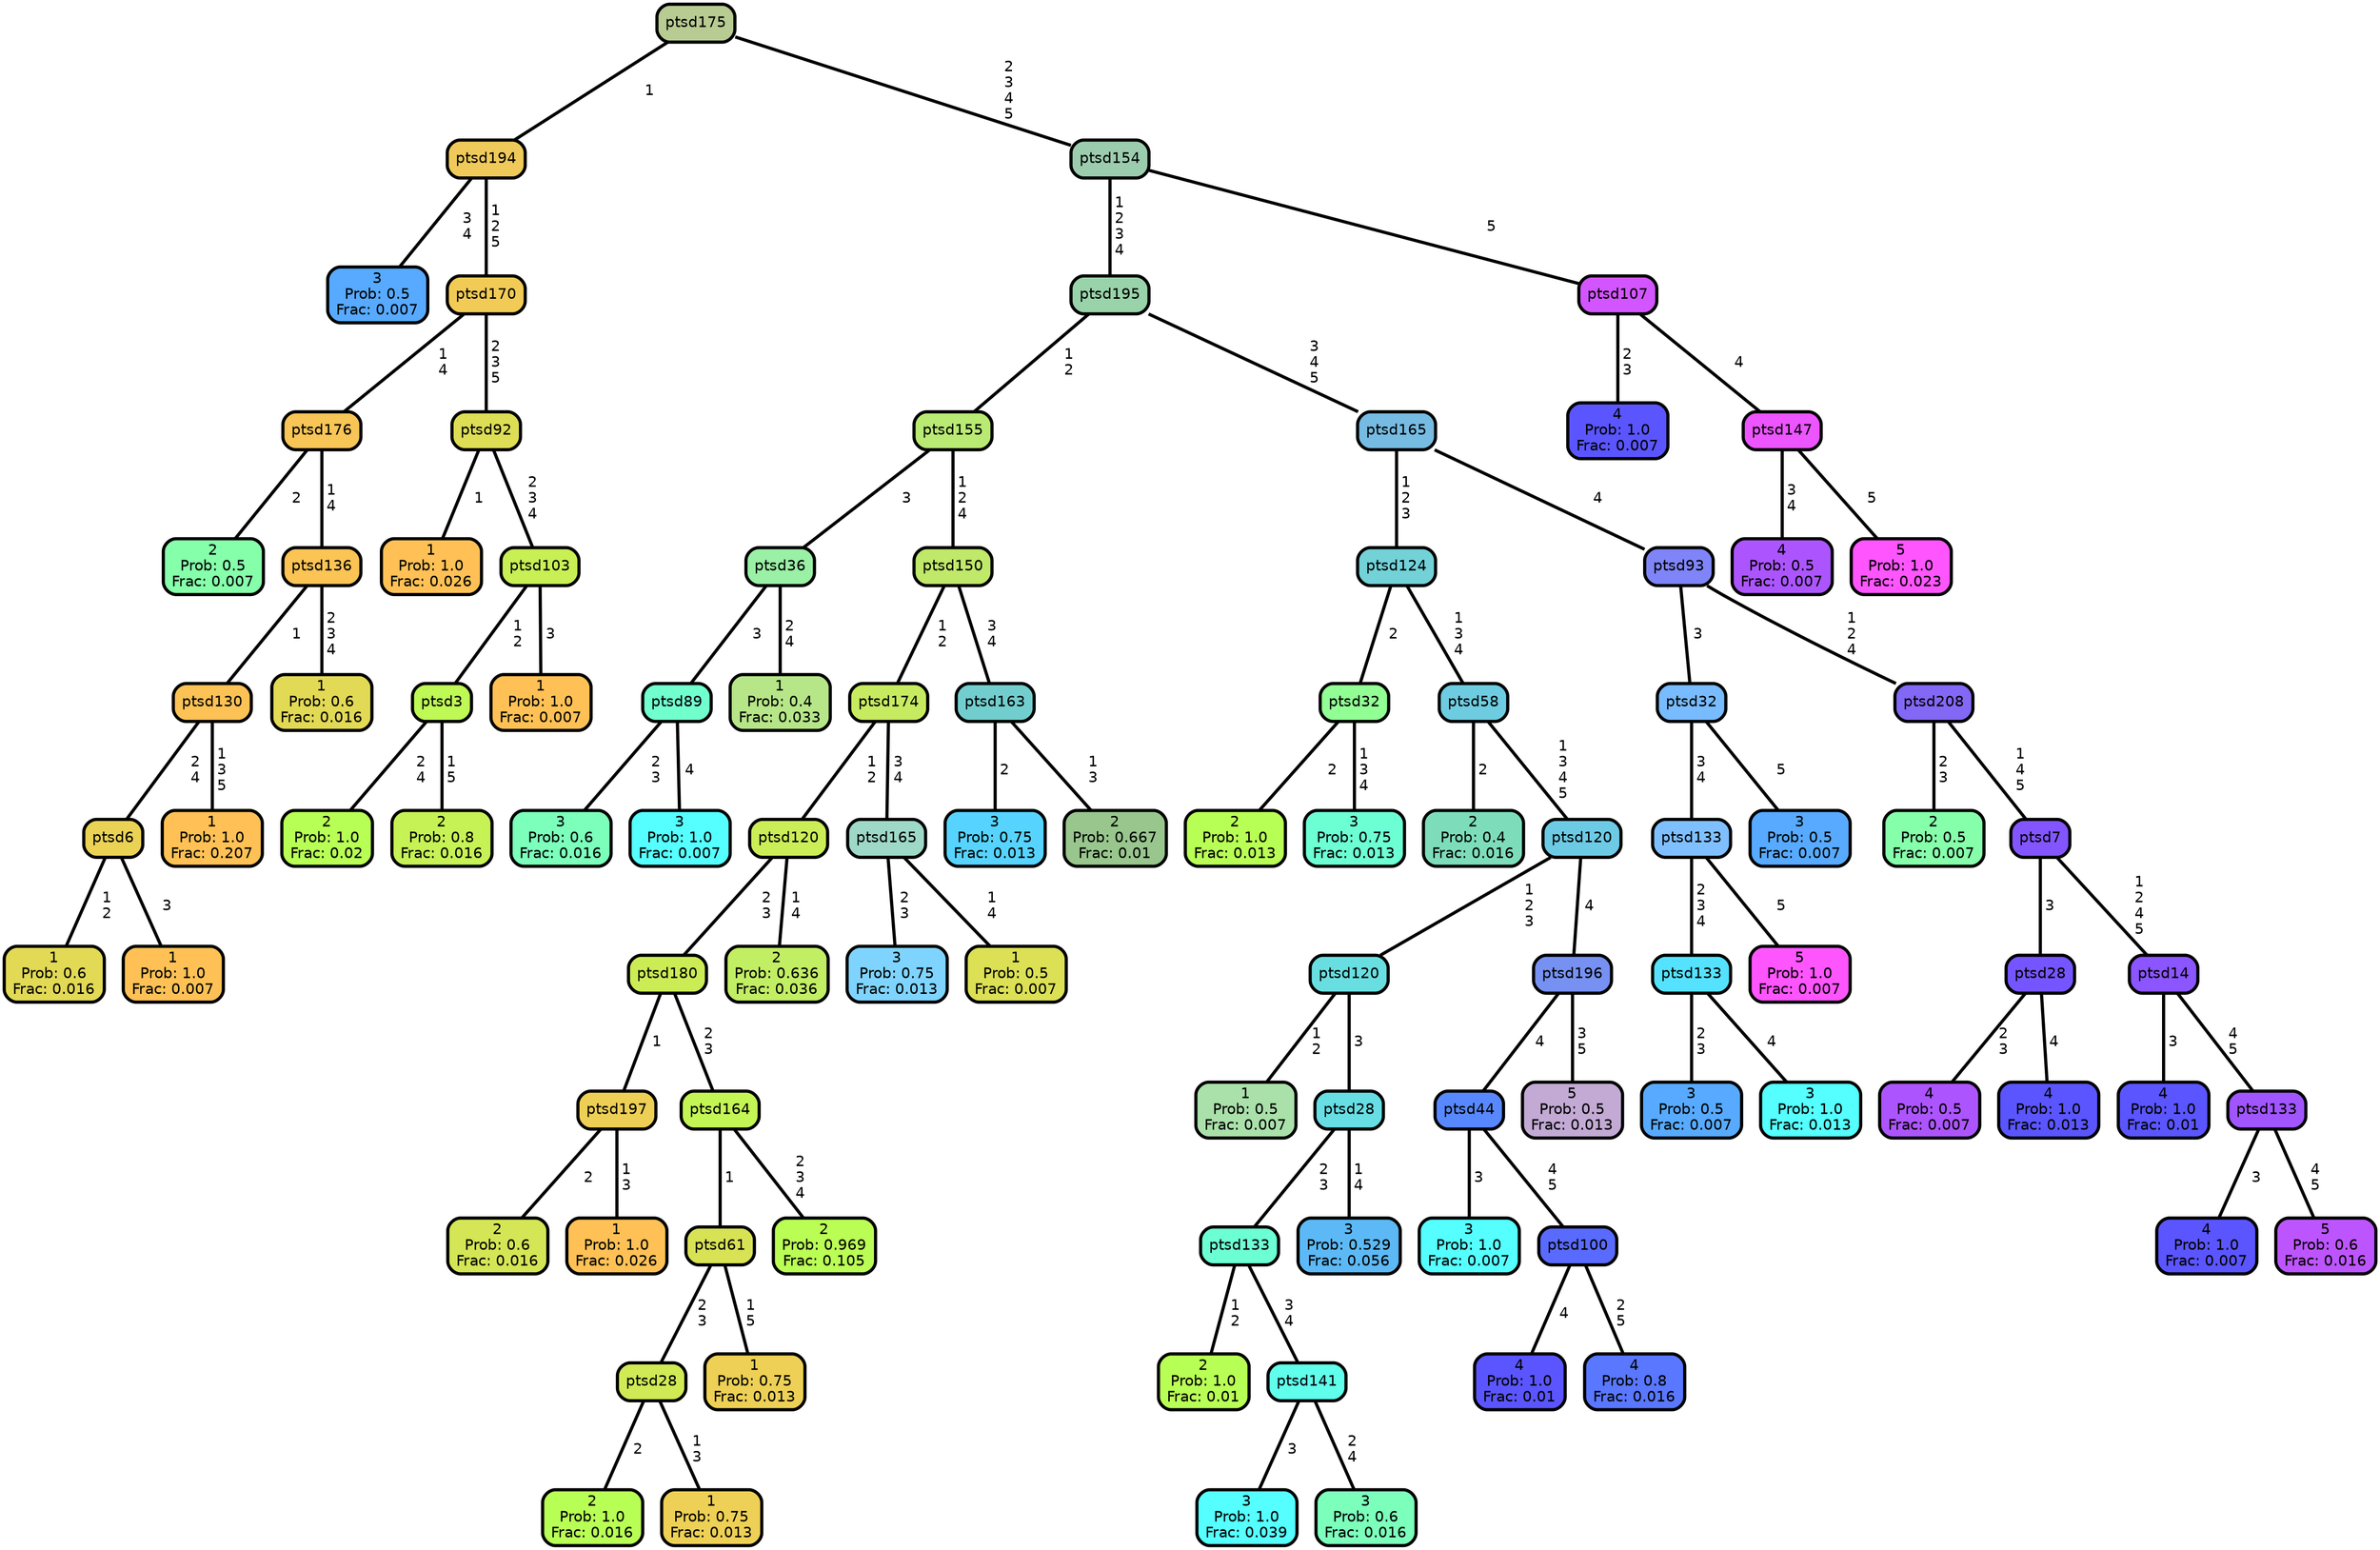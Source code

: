 graph Tree {
node [shape=box, style="filled, rounded",color="black",penwidth="3",fontcolor="black",                 fontname=helvetica] ;
graph [ranksep="0 equally", splines=straight,                 bgcolor=transparent, dpi=60] ;
edge [fontname=helvetica, color=black] ;
0 [label="3
Prob: 0.5
Frac: 0.007", fillcolor="#57aaff"] ;
1 [label="ptsd194",href=".//ptsd194.svg", fillcolor="#efca5a"] ;
2 [label="2
Prob: 0.5
Frac: 0.007", fillcolor="#86ffaa"] ;
3 [label="ptsd176",href=".//ptsd176.svg", fillcolor="#f8c557"] ;
4 [label="1
Prob: 0.6
Frac: 0.016", fillcolor="#e2d955"] ;
5 [label="ptsd6",href=".//ptsd6.svg", fillcolor="#ead255"] ;
6 [label="1
Prob: 1.0
Frac: 0.007", fillcolor="#ffc155"] ;
7 [label="ptsd130",href=".//ptsd130.svg", fillcolor="#fcc255"] ;
8 [label="1
Prob: 1.0
Frac: 0.207", fillcolor="#ffc155"] ;
9 [label="ptsd136",href=".//ptsd136.svg", fillcolor="#fbc455"] ;
10 [label="1
Prob: 0.6
Frac: 0.016", fillcolor="#e2d955"] ;
11 [label="ptsd170",href=".//ptsd170.svg", fillcolor="#f2cb56"] ;
12 [label="1
Prob: 1.0
Frac: 0.026", fillcolor="#ffc155"] ;
13 [label="ptsd92",href=".//ptsd92.svg", fillcolor="#ddde55"] ;
14 [label="2
Prob: 1.0
Frac: 0.02", fillcolor="#b8ff55"] ;
15 [label="ptsd3",href=".//ptsd3.svg", fillcolor="#bef955"] ;
16 [label="2
Prob: 0.8
Frac: 0.016", fillcolor="#c6f255"] ;
17 [label="ptsd103",href=".//ptsd103.svg", fillcolor="#c8f055"] ;
18 [label="1
Prob: 1.0
Frac: 0.007", fillcolor="#ffc155"] ;
19 [label="ptsd175",href=".//ptsd175.svg", fillcolor="#b7cb92"] ;
20 [label="3
Prob: 0.6
Frac: 0.016", fillcolor="#7cffbb"] ;
21 [label="ptsd89",href=".//ptsd89.svg", fillcolor="#71ffce"] ;
22 [label="3
Prob: 1.0
Frac: 0.007", fillcolor="#55ffff"] ;
23 [label="ptsd36",href=".//ptsd36.svg", fillcolor="#9af0a5"] ;
24 [label="1
Prob: 0.4
Frac: 0.033", fillcolor="#b6e688"] ;
25 [label="ptsd155",href=".//ptsd155.svg", fillcolor="#b9ea73"] ;
26 [label="2
Prob: 0.6
Frac: 0.016", fillcolor="#d4e655"] ;
27 [label="ptsd197",href=".//ptsd197.svg", fillcolor="#eecf55"] ;
28 [label="1
Prob: 1.0
Frac: 0.026", fillcolor="#ffc155"] ;
29 [label="ptsd180",href=".//ptsd180.svg", fillcolor="#ccec55"] ;
30 [label="2
Prob: 1.0
Frac: 0.016", fillcolor="#b8ff55"] ;
31 [label="ptsd28",href=".//ptsd28.svg", fillcolor="#cfea55"] ;
32 [label="1
Prob: 0.75
Frac: 0.013", fillcolor="#edd055"] ;
33 [label="ptsd61",href=".//ptsd61.svg", fillcolor="#d8e255"] ;
34 [label="1
Prob: 0.75
Frac: 0.013", fillcolor="#edd055"] ;
35 [label="ptsd164",href=".//ptsd164.svg", fillcolor="#c3f555"] ;
36 [label="2
Prob: 0.969
Frac: 0.105", fillcolor="#bafd55"] ;
37 [label="ptsd120",href=".//ptsd120.svg", fillcolor="#cbed57"] ;
38 [label="2
Prob: 0.636
Frac: 0.036", fillcolor="#c2ee64"] ;
39 [label="ptsd174",href=".//ptsd174.svg", fillcolor="#c7eb60"] ;
40 [label="3
Prob: 0.75
Frac: 0.013", fillcolor="#7fd4ff"] ;
41 [label="ptsd165",href=".//ptsd165.svg", fillcolor="#9ed8c6"] ;
42 [label="1
Prob: 0.5
Frac: 0.007", fillcolor="#dbe055"] ;
43 [label="ptsd150",href=".//ptsd150.svg", fillcolor="#c0e869"] ;
44 [label="3
Prob: 0.75
Frac: 0.013", fillcolor="#56d4ff"] ;
45 [label="ptsd163",href=".//ptsd163.svg", fillcolor="#72cece"] ;
46 [label="2
Prob: 0.667
Frac: 0.01", fillcolor="#98c68d"] ;
47 [label="ptsd195",href=".//ptsd195.svg", fillcolor="#99d3a9"] ;
48 [label="2
Prob: 1.0
Frac: 0.013", fillcolor="#b8ff55"] ;
49 [label="ptsd32",href=".//ptsd32.svg", fillcolor="#92ff94"] ;
50 [label="3
Prob: 0.75
Frac: 0.013", fillcolor="#6dffd4"] ;
51 [label="ptsd124",href=".//ptsd124.svg", fillcolor="#72d2d8"] ;
52 [label="2
Prob: 0.4
Frac: 0.016", fillcolor="#7dddbb"] ;
53 [label="ptsd58",href=".//ptsd58.svg", fillcolor="#6ecce1"] ;
54 [label="1
Prob: 0.5
Frac: 0.007", fillcolor="#aae0aa"] ;
55 [label="ptsd120",href=".//ptsd120.svg", fillcolor="#69dee0"] ;
56 [label="2
Prob: 1.0
Frac: 0.01", fillcolor="#b8ff55"] ;
57 [label="ptsd133",href=".//ptsd133.svg", fillcolor="#6dffd4"] ;
58 [label="3
Prob: 1.0
Frac: 0.039", fillcolor="#55ffff"] ;
59 [label="ptsd141",href=".//ptsd141.svg", fillcolor="#60ffeb"] ;
60 [label="3
Prob: 0.6
Frac: 0.016", fillcolor="#7cffbb"] ;
61 [label="ptsd28",href=".//ptsd28.svg", fillcolor="#66dee3"] ;
62 [label="3
Prob: 0.529
Frac: 0.056", fillcolor="#5cb9f5"] ;
63 [label="ptsd120",href=".//ptsd120.svg", fillcolor="#6dcae5"] ;
64 [label="3
Prob: 1.0
Frac: 0.007", fillcolor="#55ffff"] ;
65 [label="ptsd44",href=".//ptsd44.svg", fillcolor="#5888ff"] ;
66 [label="4
Prob: 1.0
Frac: 0.01", fillcolor="#5a55ff"] ;
67 [label="ptsd100",href=".//ptsd100.svg", fillcolor="#596aff"] ;
68 [label="4
Prob: 0.8
Frac: 0.016", fillcolor="#5977ff"] ;
69 [label="ptsd196",href=".//ptsd196.svg", fillcolor="#7691f2"] ;
70 [label="5
Prob: 0.5
Frac: 0.013", fillcolor="#c2aad4"] ;
71 [label="ptsd165",href=".//ptsd165.svg", fillcolor="#76bbe2"] ;
72 [label="3
Prob: 0.5
Frac: 0.007", fillcolor="#57aaff"] ;
73 [label="ptsd133",href=".//ptsd133.svg", fillcolor="#55e2ff"] ;
74 [label="3
Prob: 1.0
Frac: 0.013", fillcolor="#55ffff"] ;
75 [label="ptsd133",href=".//ptsd133.svg", fillcolor="#80bfff"] ;
76 [label="5
Prob: 1.0
Frac: 0.007", fillcolor="#ff55ff"] ;
77 [label="ptsd32",href=".//ptsd32.svg", fillcolor="#78bbff"] ;
78 [label="3
Prob: 0.5
Frac: 0.007", fillcolor="#57aaff"] ;
79 [label="ptsd93",href=".//ptsd93.svg", fillcolor="#7f85f8"] ;
80 [label="2
Prob: 0.5
Frac: 0.007", fillcolor="#86ffaa"] ;
81 [label="ptsd208",href=".//ptsd208.svg", fillcolor="#8367f5"] ;
82 [label="4
Prob: 0.5
Frac: 0.007", fillcolor="#ac55ff"] ;
83 [label="ptsd28",href=".//ptsd28.svg", fillcolor="#7555ff"] ;
84 [label="4
Prob: 1.0
Frac: 0.013", fillcolor="#5a55ff"] ;
85 [label="ptsd7",href=".//ptsd7.svg", fillcolor="#8355ff"] ;
86 [label="4
Prob: 1.0
Frac: 0.01", fillcolor="#5a55ff"] ;
87 [label="ptsd14",href=".//ptsd14.svg", fillcolor="#8b55ff"] ;
88 [label="4
Prob: 1.0
Frac: 0.007", fillcolor="#5a55ff"] ;
89 [label="ptsd133",href=".//ptsd133.svg", fillcolor="#a055ff"] ;
90 [label="5
Prob: 0.6
Frac: 0.016", fillcolor="#bd55ff"] ;
91 [label="ptsd154",href=".//ptsd154.svg", fillcolor="#9cccae"] ;
92 [label="4
Prob: 1.0
Frac: 0.007", fillcolor="#5a55ff"] ;
93 [label="ptsd107",href=".//ptsd107.svg", fillcolor="#d255ff"] ;
94 [label="4
Prob: 0.5
Frac: 0.007", fillcolor="#ac55ff"] ;
95 [label="ptsd147",href=".//ptsd147.svg", fillcolor="#ec55ff"] ;
96 [label="5
Prob: 1.0
Frac: 0.023", fillcolor="#ff55ff"] ;
1 -- 0 [label=" 3\n 4",penwidth=3] ;
1 -- 11 [label=" 1\n 2\n 5",penwidth=3] ;
3 -- 2 [label=" 2",penwidth=3] ;
3 -- 9 [label=" 1\n 4",penwidth=3] ;
5 -- 4 [label=" 1\n 2",penwidth=3] ;
5 -- 6 [label=" 3",penwidth=3] ;
7 -- 5 [label=" 2\n 4",penwidth=3] ;
7 -- 8 [label=" 1\n 3\n 5",penwidth=3] ;
9 -- 7 [label=" 1",penwidth=3] ;
9 -- 10 [label=" 2\n 3\n 4",penwidth=3] ;
11 -- 3 [label=" 1\n 4",penwidth=3] ;
11 -- 13 [label=" 2\n 3\n 5",penwidth=3] ;
13 -- 12 [label=" 1",penwidth=3] ;
13 -- 17 [label=" 2\n 3\n 4",penwidth=3] ;
15 -- 14 [label=" 2\n 4",penwidth=3] ;
15 -- 16 [label=" 1\n 5",penwidth=3] ;
17 -- 15 [label=" 1\n 2",penwidth=3] ;
17 -- 18 [label=" 3",penwidth=3] ;
19 -- 1 [label=" 1",penwidth=3] ;
19 -- 91 [label=" 2\n 3\n 4\n 5",penwidth=3] ;
21 -- 20 [label=" 2\n 3",penwidth=3] ;
21 -- 22 [label=" 4",penwidth=3] ;
23 -- 21 [label=" 3",penwidth=3] ;
23 -- 24 [label=" 2\n 4",penwidth=3] ;
25 -- 23 [label=" 3",penwidth=3] ;
25 -- 43 [label=" 1\n 2\n 4",penwidth=3] ;
27 -- 26 [label=" 2",penwidth=3] ;
27 -- 28 [label=" 1\n 3",penwidth=3] ;
29 -- 27 [label=" 1",penwidth=3] ;
29 -- 35 [label=" 2\n 3",penwidth=3] ;
31 -- 30 [label=" 2",penwidth=3] ;
31 -- 32 [label=" 1\n 3",penwidth=3] ;
33 -- 31 [label=" 2\n 3",penwidth=3] ;
33 -- 34 [label=" 1\n 5",penwidth=3] ;
35 -- 33 [label=" 1",penwidth=3] ;
35 -- 36 [label=" 2\n 3\n 4",penwidth=3] ;
37 -- 29 [label=" 2\n 3",penwidth=3] ;
37 -- 38 [label=" 1\n 4",penwidth=3] ;
39 -- 37 [label=" 1\n 2",penwidth=3] ;
39 -- 41 [label=" 3\n 4",penwidth=3] ;
41 -- 40 [label=" 2\n 3",penwidth=3] ;
41 -- 42 [label=" 1\n 4",penwidth=3] ;
43 -- 39 [label=" 1\n 2",penwidth=3] ;
43 -- 45 [label=" 3\n 4",penwidth=3] ;
45 -- 44 [label=" 2",penwidth=3] ;
45 -- 46 [label=" 1\n 3",penwidth=3] ;
47 -- 25 [label=" 1\n 2",penwidth=3] ;
47 -- 71 [label=" 3\n 4\n 5",penwidth=3] ;
49 -- 48 [label=" 2",penwidth=3] ;
49 -- 50 [label=" 1\n 3\n 4",penwidth=3] ;
51 -- 49 [label=" 2",penwidth=3] ;
51 -- 53 [label=" 1\n 3\n 4",penwidth=3] ;
53 -- 52 [label=" 2",penwidth=3] ;
53 -- 63 [label=" 1\n 3\n 4\n 5",penwidth=3] ;
55 -- 54 [label=" 1\n 2",penwidth=3] ;
55 -- 61 [label=" 3",penwidth=3] ;
57 -- 56 [label=" 1\n 2",penwidth=3] ;
57 -- 59 [label=" 3\n 4",penwidth=3] ;
59 -- 58 [label=" 3",penwidth=3] ;
59 -- 60 [label=" 2\n 4",penwidth=3] ;
61 -- 57 [label=" 2\n 3",penwidth=3] ;
61 -- 62 [label=" 1\n 4",penwidth=3] ;
63 -- 55 [label=" 1\n 2\n 3",penwidth=3] ;
63 -- 69 [label=" 4",penwidth=3] ;
65 -- 64 [label=" 3",penwidth=3] ;
65 -- 67 [label=" 4\n 5",penwidth=3] ;
67 -- 66 [label=" 4",penwidth=3] ;
67 -- 68 [label=" 2\n 5",penwidth=3] ;
69 -- 65 [label=" 4",penwidth=3] ;
69 -- 70 [label=" 3\n 5",penwidth=3] ;
71 -- 51 [label=" 1\n 2\n 3",penwidth=3] ;
71 -- 79 [label=" 4",penwidth=3] ;
73 -- 72 [label=" 2\n 3",penwidth=3] ;
73 -- 74 [label=" 4",penwidth=3] ;
75 -- 73 [label=" 2\n 3\n 4",penwidth=3] ;
75 -- 76 [label=" 5",penwidth=3] ;
77 -- 75 [label=" 3\n 4",penwidth=3] ;
77 -- 78 [label=" 5",penwidth=3] ;
79 -- 77 [label=" 3",penwidth=3] ;
79 -- 81 [label=" 1\n 2\n 4",penwidth=3] ;
81 -- 80 [label=" 2\n 3",penwidth=3] ;
81 -- 85 [label=" 1\n 4\n 5",penwidth=3] ;
83 -- 82 [label=" 2\n 3",penwidth=3] ;
83 -- 84 [label=" 4",penwidth=3] ;
85 -- 83 [label=" 3",penwidth=3] ;
85 -- 87 [label=" 1\n 2\n 4\n 5",penwidth=3] ;
87 -- 86 [label=" 3",penwidth=3] ;
87 -- 89 [label=" 4\n 5",penwidth=3] ;
89 -- 88 [label=" 3",penwidth=3] ;
89 -- 90 [label=" 4\n 5",penwidth=3] ;
91 -- 47 [label=" 1\n 2\n 3\n 4",penwidth=3] ;
91 -- 93 [label=" 5",penwidth=3] ;
93 -- 92 [label=" 2\n 3",penwidth=3] ;
93 -- 95 [label=" 4",penwidth=3] ;
95 -- 94 [label=" 3\n 4",penwidth=3] ;
95 -- 96 [label=" 5",penwidth=3] ;
{rank = same;}}